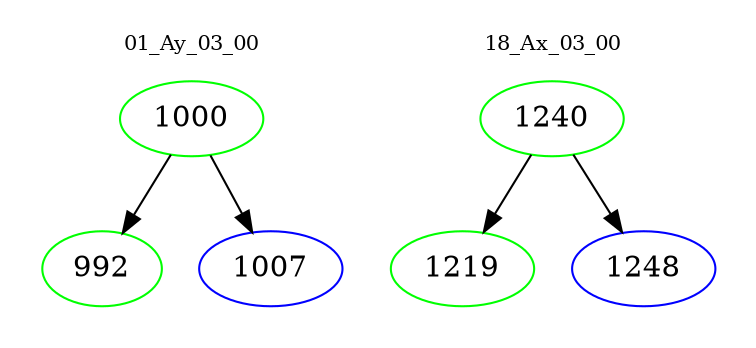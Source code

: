 digraph{
subgraph cluster_0 {
color = white
label = "01_Ay_03_00";
fontsize=10;
T0_1000 [label="1000", color="green"]
T0_1000 -> T0_992 [color="black"]
T0_992 [label="992", color="green"]
T0_1000 -> T0_1007 [color="black"]
T0_1007 [label="1007", color="blue"]
}
subgraph cluster_1 {
color = white
label = "18_Ax_03_00";
fontsize=10;
T1_1240 [label="1240", color="green"]
T1_1240 -> T1_1219 [color="black"]
T1_1219 [label="1219", color="green"]
T1_1240 -> T1_1248 [color="black"]
T1_1248 [label="1248", color="blue"]
}
}
